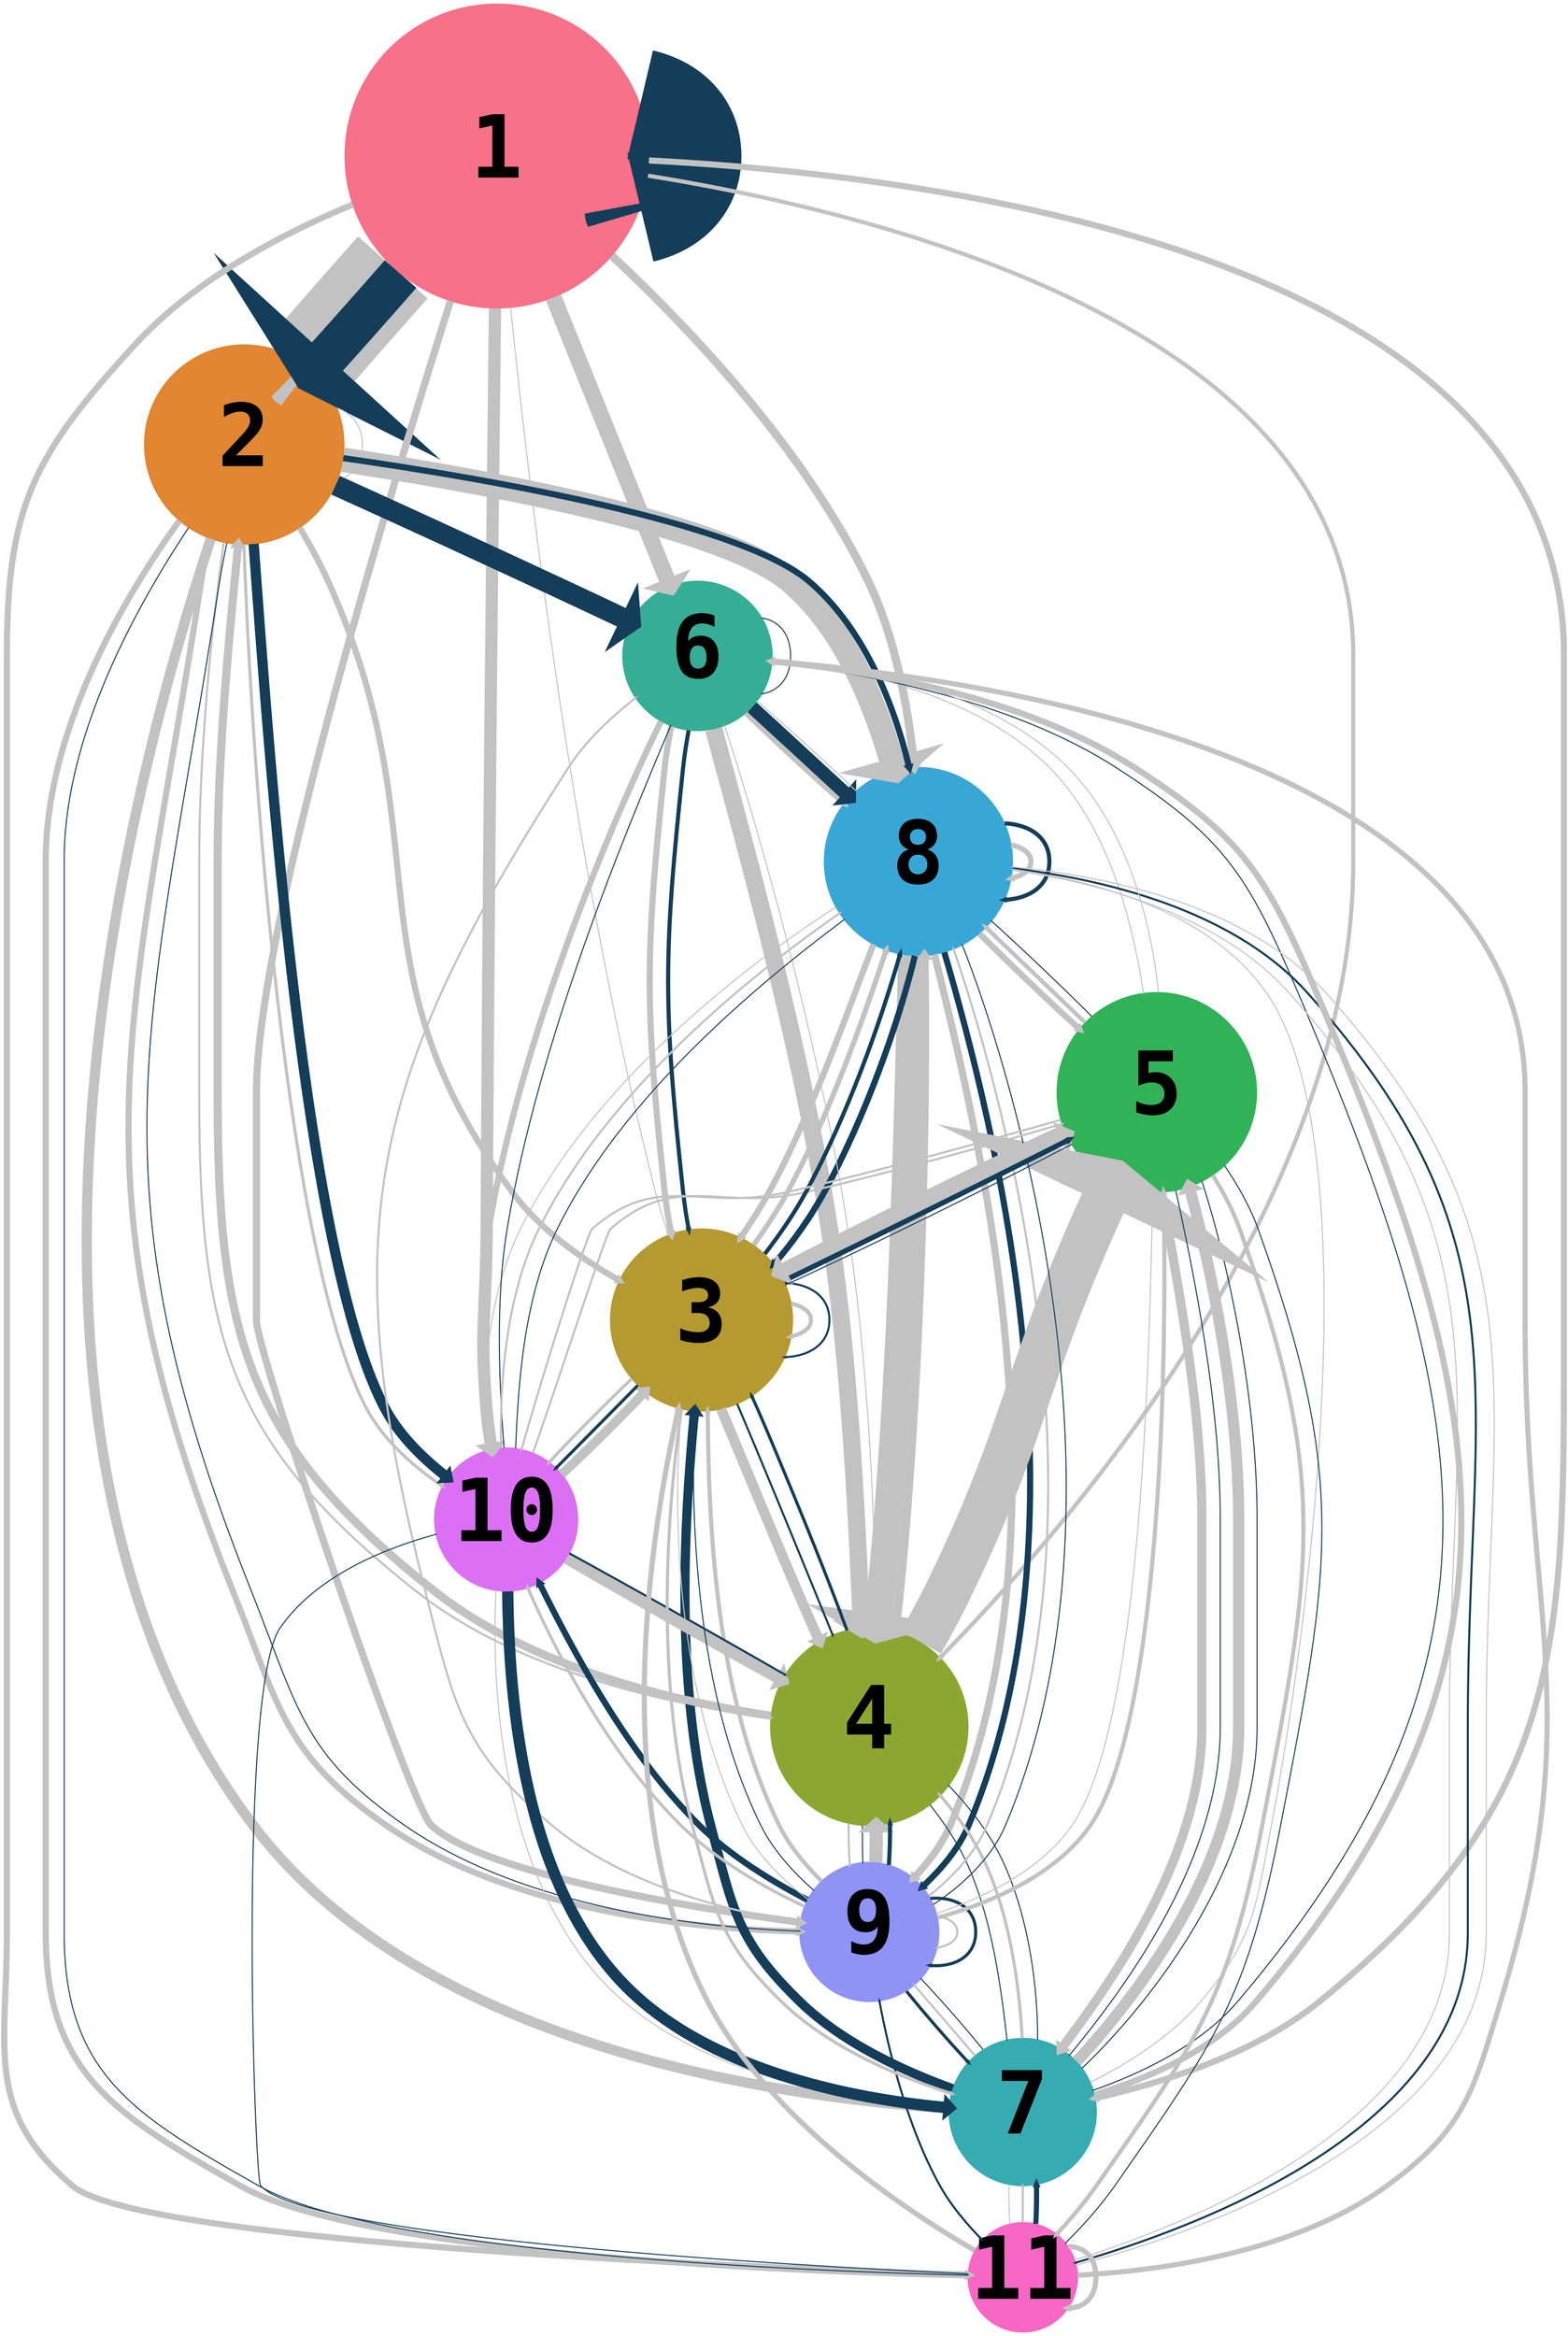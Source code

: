 // Cluster plot
digraph {
	graph [outputorder=endgesfirst]
	1 [color="#f77189" fixedsize=true fontname="Courier-Bold" fontsize=85 height=4.123105625617661 style=filled width=4.123105625617661]
	1 -> 2 [arrowsize=0.01 color=grey76 len=10 penwidth=91]
	1 -> 1 [arrowsize=0.01 color=grey76 len=10 penwidth=2]
	1 -> 6 [arrowsize=0.01 color=grey76 len=10 penwidth=16]
	1 -> 8 [arrowsize=0.01 color=grey76 len=10 penwidth=8]
	1 -> 7 [arrowsize=0.01 color=grey76 len=10 penwidth=6]
	1 -> 4 [arrowsize=0.01 color=grey76 len=10 penwidth=4]
	1 -> 9 [arrowsize=0.01 color=grey76 len=10 penwidth=7]
	1 -> 10 [arrowsize=0.01 color=grey76 len=10 penwidth=12]
	1 -> 11 [arrowsize=0.01 color=grey76 len=10 penwidth=6]
	1 -> 3 [arrowsize=0.01 color=grey76 len=10 penwidth=1]
	1 -> 1 [arrowsize=0.01 color="#143D59" len=10 penwidth=109]
	1 -> 2 [arrowsize=0.01 color="#143D59" len=10 penwidth=41]
	2 [color="#e18632" fixedsize=true fontname="Courier-Bold" fontsize=85 height=2.7080128015453204 style=filled width=2.7080128015453204]
	2 -> 3 [arrowsize=0.01 color=grey76 len=10 penwidth=6]
	2 -> 4 [arrowsize=0.01 color=grey76 len=10 penwidth=2]
	2 -> 8 [arrowsize=0.01 color=grey76 len=10 penwidth=24]
	2 -> 9 [arrowsize=0.01 color=grey76 len=10 penwidth=6]
	2 -> 10 [arrowsize=0.01 color=grey76 len=10 penwidth=3]
	2 -> 6 [arrowsize=0.01 color=grey76 len=10 penwidth=8]
	2 -> 7 [arrowsize=0.01 color=grey76 len=10 penwidth=10]
	2 -> 11 [arrowsize=0.01 color=grey76 len=10 penwidth=6]
	2 -> 2 [arrowsize=0.01 color=grey76 len=10 penwidth=1]
	2 -> 6 [arrowsize=0.01 color="#143D59" len=10 penwidth=20]
	2 -> 8 [arrowsize=0.01 color="#143D59" len=10 penwidth=6]
	2 -> 10 [arrowsize=0.01 color="#143D59" len=10 penwidth=10]
	2 -> 9 [arrowsize=0.01 color="#143D59" len=10 penwidth=1]
	2 -> 11 [arrowsize=0.01 color="#143D59" len=10 penwidth=1]
	3 [color="#b59a32" fixedsize=true fontname="Courier-Bold" fontsize=85 height=2.472066162365221 style=filled width=2.472066162365221]
	3 -> 4 [arrowsize=0.01 color=grey76 len=10 penwidth=10]
	3 -> 8 [arrowsize=0.01 color=grey76 len=10 penwidth=5]
	3 -> 3 [arrowsize=0.01 color=grey76 len=10 penwidth=4]
	3 -> 5 [arrowsize=0.01 color=grey76 len=10 penwidth=13]
	3 -> 10 [arrowsize=0.01 color=grey76 len=10 penwidth=3]
	3 -> 7 [arrowsize=0.01 color=grey76 len=10 penwidth=3]
	3 -> 9 [arrowsize=0.01 color=grey76 len=10 penwidth=1]
	3 -> 5 [arrowsize=0.01 color="#143D59" len=10 penwidth=5]
	3 -> 9 [arrowsize=0.01 color="#143D59" len=10 penwidth=1]
	3 -> 8 [arrowsize=0.01 color="#143D59" len=10 penwidth=4]
	3 -> 3 [arrowsize=0.01 color="#143D59" len=10 penwidth=2]
	3 -> 10 [arrowsize=0.01 color="#143D59" len=10 penwidth=3]
	3 -> 4 [arrowsize=0.01 color="#143D59" len=10 penwidth=2]
	4 [color="#8ba731" fixedsize=true fontname="Courier-Bold" fontsize=85 height=2.6874192494328497 style=filled width=2.6874192494328497]
	4 -> 5 [arrowsize=0.01 color=grey76 len=10 penwidth=45]
	4 -> 8 [arrowsize=0.01 color=grey76 len=10 penwidth=8]
	4 -> 2 [arrowsize=0.01 color=grey76 len=10 penwidth=8]
	4 -> 9 [arrowsize=0.01 color=grey76 len=10 penwidth=2]
	4 -> 6 [arrowsize=0.01 color=grey76 len=10 penwidth=1]
	4 -> 3 [arrowsize=0.01 color="#143D59" len=10 penwidth=3]
	4 -> 9 [arrowsize=0.01 color="#143D59" len=10 penwidth=1]
	4 -> 7 [arrowsize=0.01 color="#143D59" len=10 penwidth=1]
	5 [color="#32b258" fixedsize=true fontname="Courier-Bold" fontsize=85 height=2.7080128015453204 style=filled width=2.7080128015453204]
	5 -> 6 [arrowsize=0.01 color=grey76 len=10 penwidth=1]
	5 -> 3 [arrowsize=0.01 color=grey76 len=10 penwidth=13]
	5 -> 10 [arrowsize=0.01 color=grey76 len=10 penwidth=2]
	5 -> 11 [arrowsize=0.01 color=grey76 len=10 penwidth=4]
	5 -> 7 [arrowsize=0.01 color=grey76 len=10 penwidth=9]
	5 -> 8 [arrowsize=0.01 color=grey76 len=10 penwidth=4]
	5 -> 9 [arrowsize=0.01 color=grey76 len=10 penwidth=1]
	5 -> 11 [arrowsize=0.01 color="#143D59" len=10 penwidth=1]
	5 -> 3 [arrowsize=0.01 color="#143D59" len=10 penwidth=1]
	5 -> 8 [arrowsize=0.01 color="#143D59" len=10 penwidth=1]
	5 -> 7 [arrowsize=0.01 color="#143D59" len=10 penwidth=1]
	6 [color="#35ae95" fixedsize=true fontname="Courier-Bold" fontsize=85 height=2.0275875100994063 style=filled width=2.0275875100994063]
	6 -> 4 [arrowsize=0.01 color=grey76 len=10 penwidth=17]
	6 -> 8 [arrowsize=0.01 color=grey76 len=10 penwidth=5]
	6 -> 3 [arrowsize=0.01 color=grey76 len=10 penwidth=6]
	6 -> 10 [arrowsize=0.01 color=grey76 len=10 penwidth=6]
	6 -> 5 [arrowsize=0.01 color=grey76 len=10 penwidth=1]
	6 -> 7 [arrowsize=0.01 color="#143D59" len=10 penwidth=1]
	6 -> 8 [arrowsize=0.01 color="#143D59" len=10 penwidth=13]
	6 -> 3 [arrowsize=0.01 color="#143D59" len=10 penwidth=4]
	6 -> 6 [arrowsize=0.01 color="#143D59" len=10 penwidth=1]
	7 [color="#37abb2" fixedsize=true fontname="Courier-Bold" fontsize=85 height=2.0 style=filled width=2.0]
	7 -> 4 [arrowsize=0.01 color=grey76 len=10 penwidth=3]
	7 -> 5 [arrowsize=0.01 color=grey76 len=10 penwidth=11]
	7 -> 6 [arrowsize=0.01 color=grey76 len=10 penwidth=6]
	7 -> 8 [arrowsize=0.01 color=grey76 len=10 penwidth=1]
	7 -> 11 [arrowsize=0.01 color=grey76 len=10 penwidth=1]
	7 -> 9 [arrowsize=0.01 color=grey76 len=10 penwidth=2]
	7 -> 3 [arrowsize=0.01 color="#143D59" len=10 penwidth=9]
	7 -> 5 [arrowsize=0.01 color="#143D59" len=10 penwidth=1]
	7 -> 9 [arrowsize=0.01 color="#143D59" len=10 penwidth=1]
	7 -> 4 [arrowsize=0.01 color="#143D59" len=10 penwidth=1]
	8 [color="#39a7d6" fixedsize=true fontname="Courier-Bold" fontsize=85 height=2.5603819159562025 style=filled width=2.5603819159562025]
	8 -> 9 [arrowsize=0.01 color=grey76 len=10 penwidth=7]
	8 -> 4 [arrowsize=0.01 color=grey76 len=10 penwidth=28]
	8 -> 5 [arrowsize=0.01 color=grey76 len=10 penwidth=6]
	8 -> 8 [arrowsize=0.01 color=grey76 len=10 penwidth=5]
	8 -> 3 [arrowsize=0.01 color=grey76 len=10 penwidth=6]
	8 -> 6 [arrowsize=0.01 color=grey76 len=10 penwidth=1]
	8 -> 11 [arrowsize=0.01 color=grey76 len=10 penwidth=1]
	8 -> 10 [arrowsize=0.01 color=grey76 len=10 penwidth=1]
	8 -> 8 [arrowsize=0.01 color="#143D59" len=10 penwidth=4]
	8 -> 9 [arrowsize=0.01 color="#143D59" len=10 penwidth=6]
	8 -> 3 [arrowsize=0.01 color="#143D59" len=10 penwidth=6]
	8 -> 11 [arrowsize=0.01 color="#143D59" len=10 penwidth=2]
	9 [color="#8f93f4" fixedsize=true fontname="Courier-Bold" fontsize=85 height=1.885618083164127 style=filled width=1.885618083164127]
	9 -> 8 [arrowsize=0.01 color=grey76 len=10 penwidth=2]
	9 -> 3 [arrowsize=0.01 color=grey76 len=10 penwidth=4]
	9 -> 10 [arrowsize=0.01 color=grey76 len=10 penwidth=3]
	9 -> 4 [arrowsize=0.01 color=grey76 len=10 penwidth=13]
	9 -> 6 [arrowsize=0.01 color=grey76 len=10 penwidth=2]
	9 -> 5 [arrowsize=0.01 color=grey76 len=10 penwidth=4]
	9 -> 9 [arrowsize=0.01 color=grey76 len=10 penwidth=2]
	9 -> 4 [arrowsize=0.01 color="#143D59" len=10 penwidth=4]
	9 -> 9 [arrowsize=0.01 color="#143D59" len=10 penwidth=3]
	9 -> 10 [arrowsize=0.01 color="#143D59" len=10 penwidth=6]
	9 -> 7 [arrowsize=0.01 color="#143D59" len=10 penwidth=3]
	9 -> 8 [arrowsize=0.01 color="#143D59" len=10 penwidth=1]
	10 [color="#db70f4" fixedsize=true fontname="Courier-Bold" fontsize=85 height=1.9436506316151003 style=filled width=1.9436506316151003]
	10 -> 4 [arrowsize=0.01 color=grey76 len=10 penwidth=12]
	10 -> 3 [arrowsize=0.01 color=grey76 len=10 penwidth=9]
	10 -> 8 [arrowsize=0.01 color=grey76 len=10 penwidth=2]
	10 -> 5 [arrowsize=0.01 color=grey76 len=10 penwidth=2]
	10 -> 7 [arrowsize=0.01 color=grey76 len=10 penwidth=1]
	10 -> 6 [arrowsize=0.01 color="#143D59" len=10 penwidth=1]
	10 -> 7 [arrowsize=0.01 color="#143D59" len=10 penwidth=11]
	10 -> 4 [arrowsize=0.01 color="#143D59" len=10 penwidth=2]
	10 -> 8 [arrowsize=0.01 color="#143D59" len=10 penwidth=1]
	11 [color="#f667c6" fixedsize=true fontname="Courier-Bold" fontsize=85 height=1.4907119849998598 style=filled width=1.4907119849998598]
	11 -> 3 [arrowsize=0.01 color=grey76 len=10 penwidth=5]
	11 -> 11 [arrowsize=0.01 color=grey76 len=10 penwidth=5]
	11 -> 6 [arrowsize=0.01 color=grey76 len=10 penwidth=5]
	11 -> 7 [arrowsize=0.01 color=grey76 len=10 penwidth=2]
	11 -> 8 [arrowsize=0.01 color=grey76 len=10 penwidth=1]
	11 -> 7 [arrowsize=0.01 color="#143D59" len=10 penwidth=5]
	11 -> 9 [arrowsize=0.01 color="#143D59" len=10 penwidth=2]
	11 -> 10 [arrowsize=0.01 color="#143D59" len=10 penwidth=1]
}
